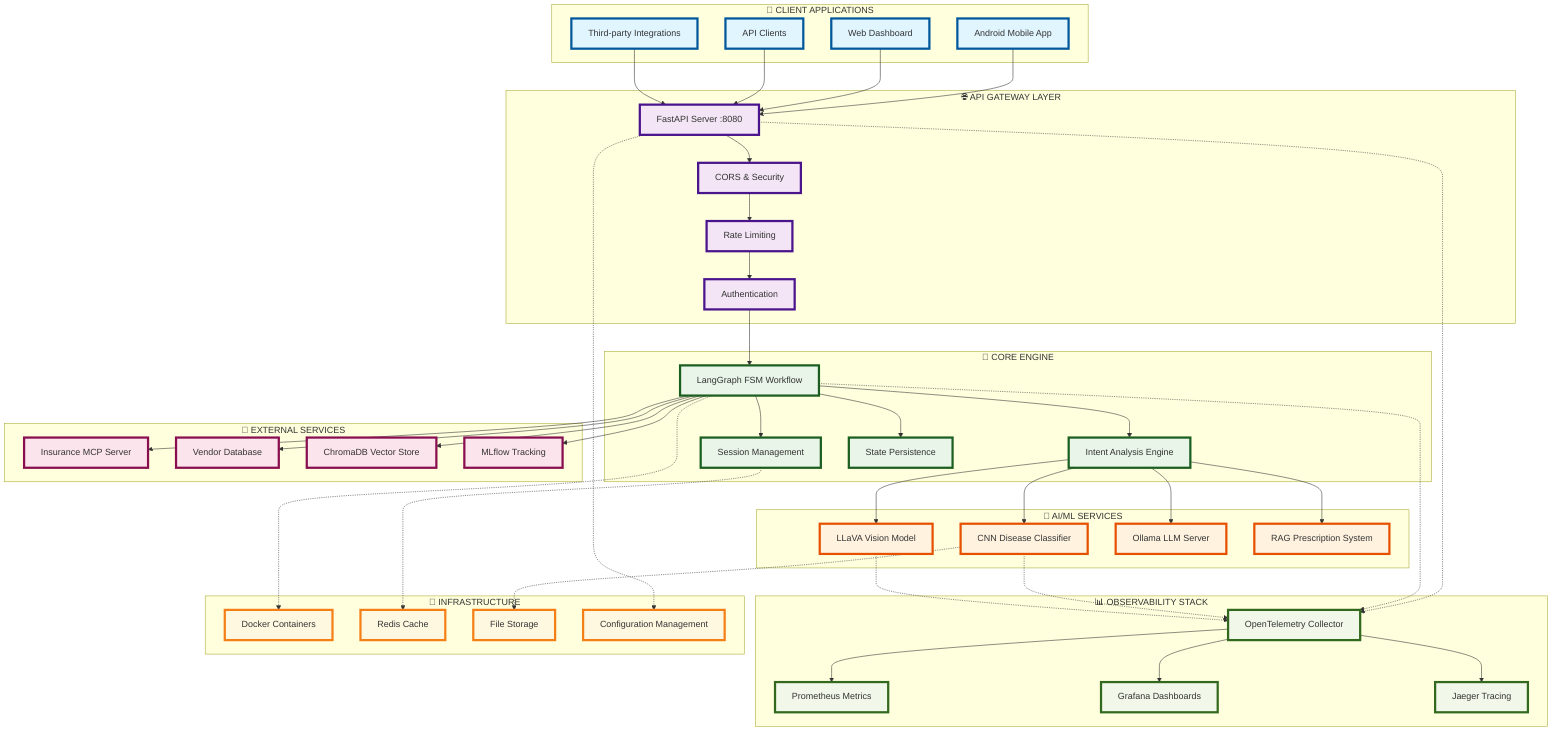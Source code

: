 graph TD
    %% Client Layer
    subgraph CLIENT["📱 CLIENT APPLICATIONS"]
        A1[Android Mobile App]
        A2[Web Dashboard]
        A3[API Clients]
        A4[Third-party Integrations]
    end
    
    %% API Gateway Layer
    subgraph GATEWAY["🌐 API GATEWAY LAYER"]
        B1[FastAPI Server :8080]
        B2[CORS & Security]
        B3[Rate Limiting]
        B4[Authentication]
    end
    
    %% Core Engine Layer
    subgraph CORE["🔄 CORE ENGINE"]
        C1[LangGraph FSM Workflow]
        C2[Intent Analysis Engine]
        C3[Session Management]
        C4[State Persistence]
    end
    
    %% AI/ML Services Layer
    subgraph ML["🧠 AI/ML SERVICES"]
        D1[CNN Disease Classifier]
        D2[LLaVA Vision Model]
        D3[Ollama LLM Server]
        D4[RAG Prescription System]
    end
    
    %% External Services Layer
    subgraph EXTERNAL["🔌 EXTERNAL SERVICES"]
        E1[Insurance MCP Server]
        E2[Vendor Database]
        E3[ChromaDB Vector Store]
        E4[MLflow Tracking]
    end
    
    %% Observability Layer
    subgraph OBSERVABILITY["📊 OBSERVABILITY STACK"]
        F1[OpenTelemetry Collector]
        F2[Prometheus Metrics]
        F3[Grafana Dashboards]
        F4[Jaeger Tracing]
    end
    
    %% Infrastructure Layer
    subgraph INFRASTRUCTURE["🐳 INFRASTRUCTURE"]
        G1[Docker Containers]
        G2[Redis Cache]
        G3[File Storage]
        G4[Configuration Management]
    end
    
    %% Main Vertical Flow
    A1 --> B1
    A2 --> B1
    A3 --> B1
    A4 --> B1
    
    B1 --> B2
    B2 --> B3
    B3 --> B4
    B4 --> C1
    
    C1 --> C2
    C1 --> C3
    C1 --> C4
    
    C2 --> D1
    C2 --> D2
    C2 --> D3
    C2 --> D4
    
    C1 --> E1
    C1 --> E2
    C1 --> E3
    C1 --> E4
    
    %% Observability Flow
    B1 -.-> F1
    C1 -.-> F1
    D1 -.-> F1
    D2 -.-> F1
    
    F1 --> F2
    F1 --> F3
    F1 --> F4
    
    %% Infrastructure Support
    C1 -.-> G1
    C3 -.-> G2
    D1 -.-> G3
    B1 -.-> G4
    
    %% Styling
    classDef clientLayer fill:#e1f5fe,stroke:#01579b,stroke-width:4px
    classDef apiLayer fill:#f3e5f5,stroke:#4a148c,stroke-width:4px
    classDef coreLayer fill:#e8f5e8,stroke:#1b5e20,stroke-width:4px
    classDef mlLayer fill:#fff3e0,stroke:#e65100,stroke-width:4px
    classDef externalLayer fill:#fce4ec,stroke:#880e4f,stroke-width:4px
    classDef observabilityLayer fill:#f1f8e9,stroke:#33691e,stroke-width:4px
    classDef infrastructureLayer fill:#fff8e1,stroke:#f57f17,stroke-width:4px
    
    class A1,A2,A3,A4 clientLayer
    class B1,B2,B3,B4 apiLayer
    class C1,C2,C3,C4 coreLayer
    class D1,D2,D3,D4 mlLayer
    class E1,E2,E3,E4 externalLayer
    class F1,F2,F3,F4 observabilityLayer
    class G1,G2,G3,G4 infrastructureLayer